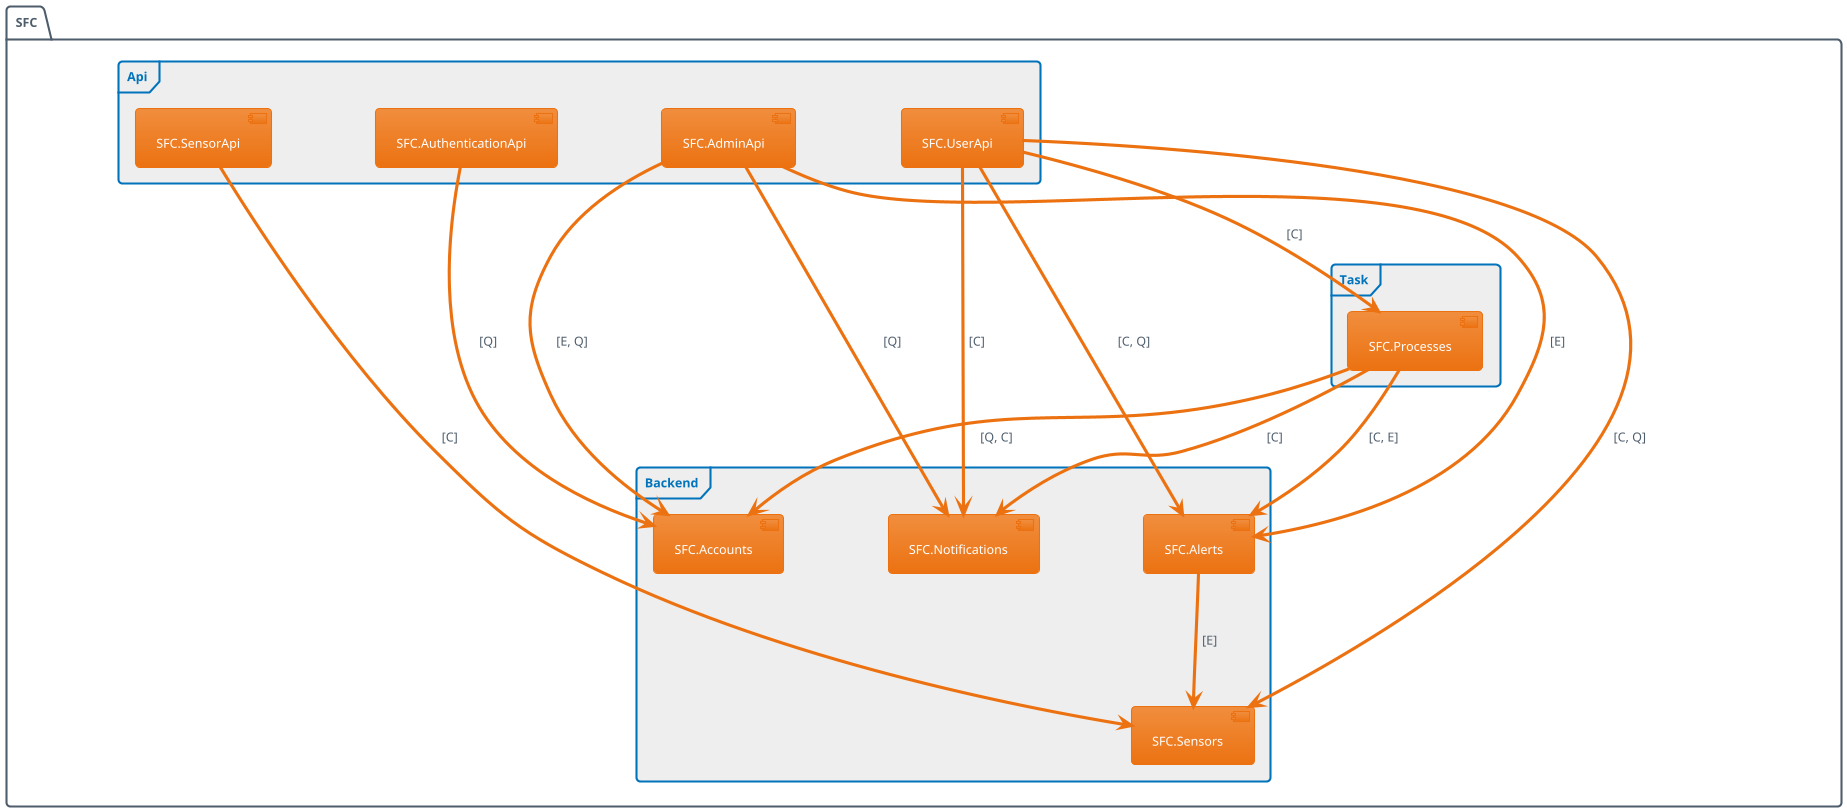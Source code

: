 
@startuml
!theme aws-orange

skinparam ranksep 100
skinparam nodesep 100

package SFC {
frame Backend {
[SFC.Accounts]
[SFC.Alerts]
[SFC.Notifications]
[SFC.Sensors]
}
frame Api {
[SFC.AdminApi]
[SFC.AuthenticationApi]
[SFC.SensorApi]
[SFC.UserApi]
}
frame Task {
[SFC.Processes]
}
[SFC.AdminApi] --> [SFC.Notifications] : [Q]
[SFC.AdminApi] --> [SFC.Accounts] : [E, Q]
[SFC.AdminApi] --> [SFC.Alerts] : [E]
[SFC.Alerts] --> [SFC.Sensors] : [E]
[SFC.AuthenticationApi] --> [SFC.Accounts] : [Q]
[SFC.Processes] --> [SFC.Accounts] : [Q, C]
[SFC.Processes] --> [SFC.Notifications] : [C]
[SFC.Processes] --> [SFC.Alerts] : [C, E]
[SFC.SensorApi] --> [SFC.Sensors] : [C]
[SFC.UserApi] --> [SFC.Notifications] : [C]
[SFC.UserApi] --> [SFC.Sensors] : [C, Q]
[SFC.UserApi] --> [SFC.Alerts] : [C, Q]
[SFC.UserApi] --> [SFC.Processes] : [C]
@enduml
